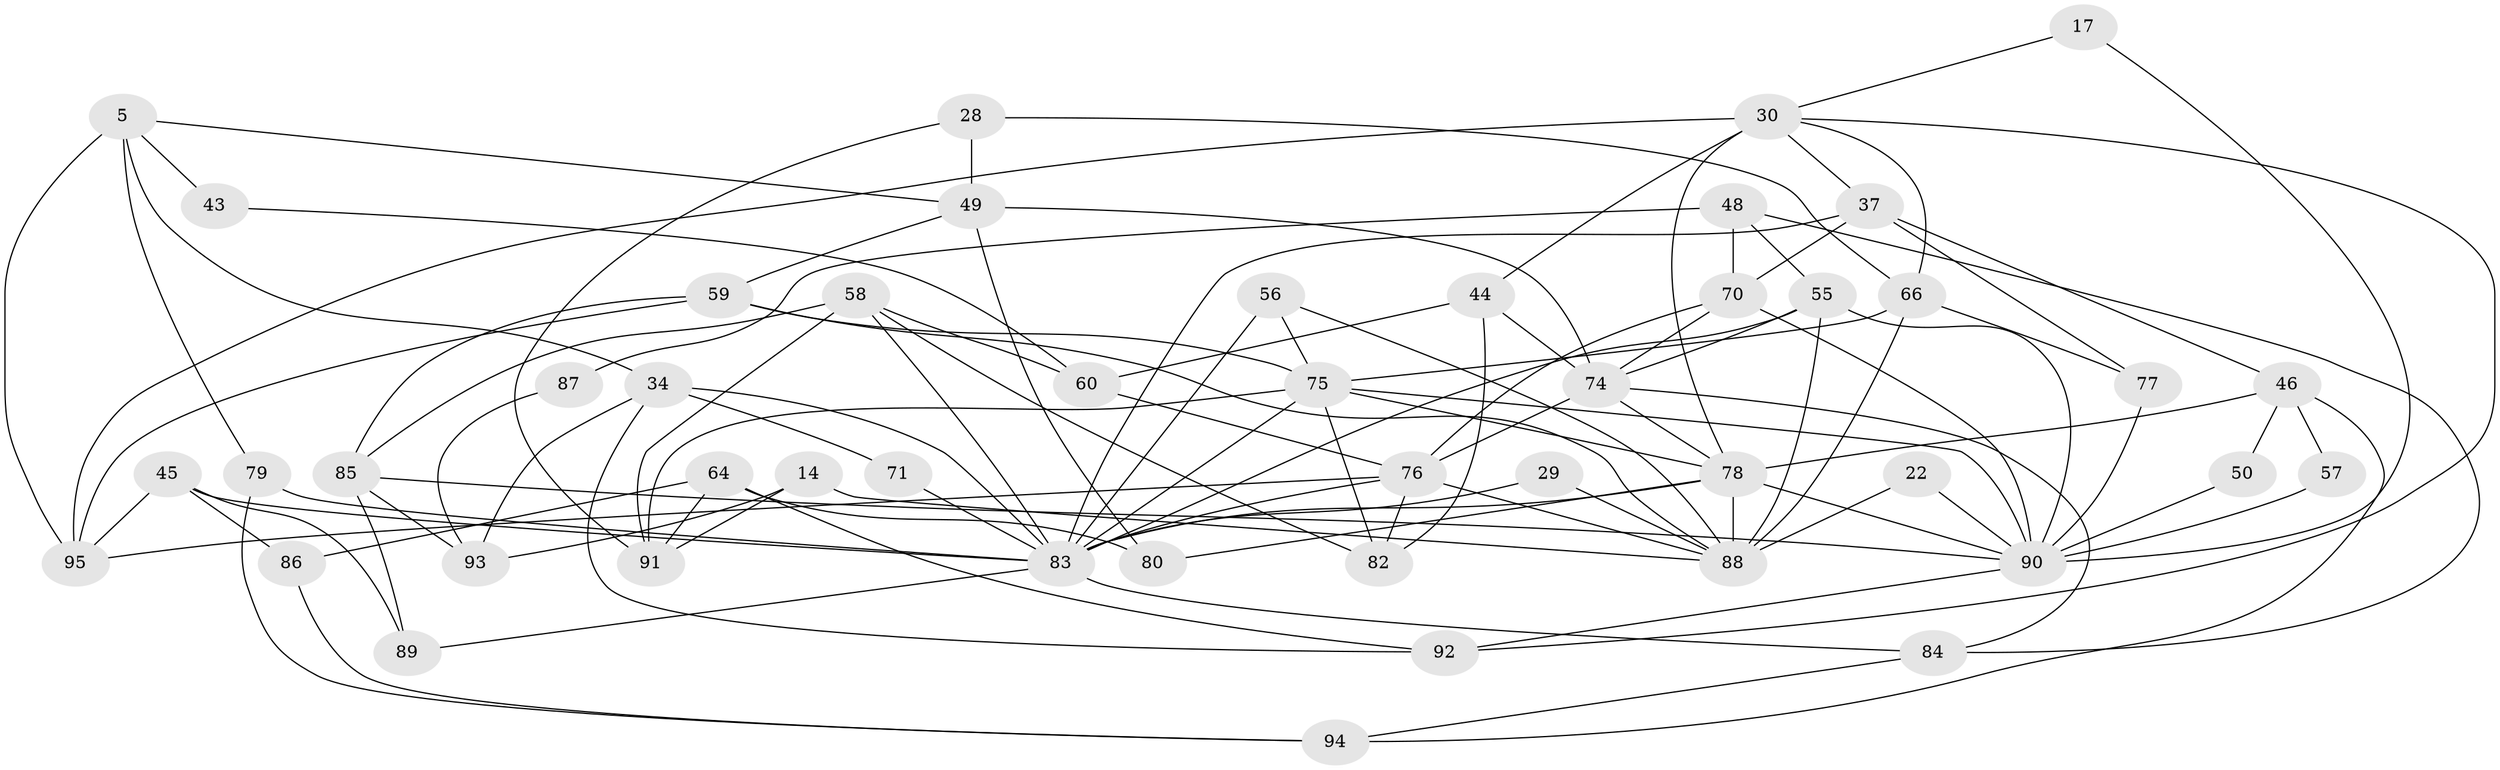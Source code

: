 // original degree distribution, {6: 0.1368421052631579, 3: 0.2736842105263158, 5: 0.12631578947368421, 9: 0.021052631578947368, 4: 0.2736842105263158, 2: 0.14736842105263157, 7: 0.021052631578947368}
// Generated by graph-tools (version 1.1) at 2025/52/03/04/25 21:52:14]
// undirected, 47 vertices, 108 edges
graph export_dot {
graph [start="1"]
  node [color=gray90,style=filled];
  5;
  14 [super="+6"];
  17;
  22;
  28;
  29;
  30 [super="+25"];
  34;
  37 [super="+24"];
  43;
  44 [super="+31"];
  45;
  46 [super="+33"];
  48;
  49;
  50;
  55 [super="+8"];
  56 [super="+47"];
  57;
  58 [super="+35"];
  59 [super="+13+16"];
  60;
  64;
  66 [super="+21"];
  70 [super="+69+38"];
  71 [super="+51"];
  74 [super="+68+42"];
  75 [super="+7+36+39"];
  76 [super="+18"];
  77;
  78 [super="+54+40"];
  79 [super="+53"];
  80 [super="+15"];
  82 [super="+19"];
  83 [super="+41+73"];
  84 [super="+52"];
  85 [super="+67+61"];
  86;
  87;
  88 [super="+20"];
  89 [super="+81"];
  90 [super="+72+62"];
  91;
  92 [super="+65"];
  93;
  94;
  95 [super="+26+27"];
  5 -- 34;
  5 -- 79 [weight=2];
  5 -- 43;
  5 -- 49;
  5 -- 95;
  14 -- 91 [weight=2];
  14 -- 88 [weight=2];
  14 -- 93;
  17 -- 90;
  17 -- 30;
  22 -- 88;
  22 -- 90;
  28 -- 49;
  28 -- 91;
  28 -- 66;
  29 -- 88;
  29 -- 83;
  30 -- 44;
  30 -- 78 [weight=2];
  30 -- 37;
  30 -- 66;
  30 -- 92 [weight=2];
  30 -- 95 [weight=2];
  34 -- 92 [weight=2];
  34 -- 71;
  34 -- 93;
  34 -- 83;
  37 -- 46;
  37 -- 83 [weight=2];
  37 -- 70;
  37 -- 77;
  43 -- 60;
  44 -- 60 [weight=2];
  44 -- 82;
  44 -- 74;
  45 -- 83 [weight=2];
  45 -- 86;
  45 -- 89 [weight=2];
  45 -- 95;
  46 -- 50 [weight=2];
  46 -- 57 [weight=2];
  46 -- 94 [weight=2];
  46 -- 78;
  48 -- 55 [weight=2];
  48 -- 84;
  48 -- 87;
  48 -- 70;
  49 -- 59;
  49 -- 74 [weight=2];
  49 -- 80;
  50 -- 90;
  55 -- 88;
  55 -- 74;
  55 -- 90;
  55 -- 83;
  56 -- 88;
  56 -- 83 [weight=2];
  56 -- 75;
  57 -- 90 [weight=2];
  58 -- 82;
  58 -- 91;
  58 -- 60;
  58 -- 83;
  58 -- 85;
  59 -- 88;
  59 -- 85;
  59 -- 95;
  59 -- 75;
  60 -- 76 [weight=2];
  64 -- 86;
  64 -- 92;
  64 -- 80 [weight=2];
  64 -- 91;
  66 -- 75;
  66 -- 77;
  66 -- 88 [weight=2];
  70 -- 76;
  70 -- 74;
  70 -- 90;
  71 -- 83 [weight=2];
  74 -- 78 [weight=2];
  74 -- 76 [weight=2];
  74 -- 84;
  75 -- 83;
  75 -- 90;
  75 -- 91 [weight=2];
  75 -- 82;
  75 -- 78;
  76 -- 83 [weight=2];
  76 -- 82;
  76 -- 88;
  76 -- 95;
  77 -- 90;
  78 -- 88 [weight=3];
  78 -- 80;
  78 -- 90 [weight=2];
  78 -- 83;
  79 -- 94 [weight=2];
  79 -- 83;
  83 -- 89;
  83 -- 84;
  84 -- 94;
  85 -- 90;
  85 -- 89 [weight=2];
  85 -- 93;
  86 -- 94;
  87 -- 93;
  90 -- 92;
}
